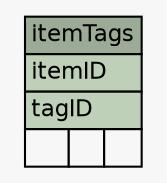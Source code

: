 // dot 2.34.0 on Linux 3.11.6-1-ARCH
// SchemaSpy rev 590
digraph "itemTags" {
  graph [
    rankdir="RL"
    bgcolor="#f7f7f7"
    nodesep="0.18"
    ranksep="0.46"
    fontname="Helvetica"
    fontsize="11"
  ];
  node [
    fontname="Helvetica"
    fontsize="11"
    shape="plaintext"
  ];
  edge [
    arrowsize="0.8"
  ];
  "itemTags" [
    label=<
    <TABLE BORDER="0" CELLBORDER="1" CELLSPACING="0" BGCOLOR="#ffffff">
      <TR><TD COLSPAN="3" BGCOLOR="#9bab96" ALIGN="CENTER">itemTags</TD></TR>
      <TR><TD PORT="itemID" COLSPAN="3" BGCOLOR="#bed1b8" ALIGN="LEFT">itemID</TD></TR>
      <TR><TD PORT="tagID" COLSPAN="3" BGCOLOR="#bed1b8" ALIGN="LEFT">tagID</TD></TR>
      <TR><TD ALIGN="LEFT" BGCOLOR="#f7f7f7">  </TD><TD ALIGN="RIGHT" BGCOLOR="#f7f7f7">  </TD><TD ALIGN="RIGHT" BGCOLOR="#f7f7f7">  </TD></TR>
    </TABLE>>
    URL="tables/itemTags.html"
    tooltip="itemTags"
  ];
}
